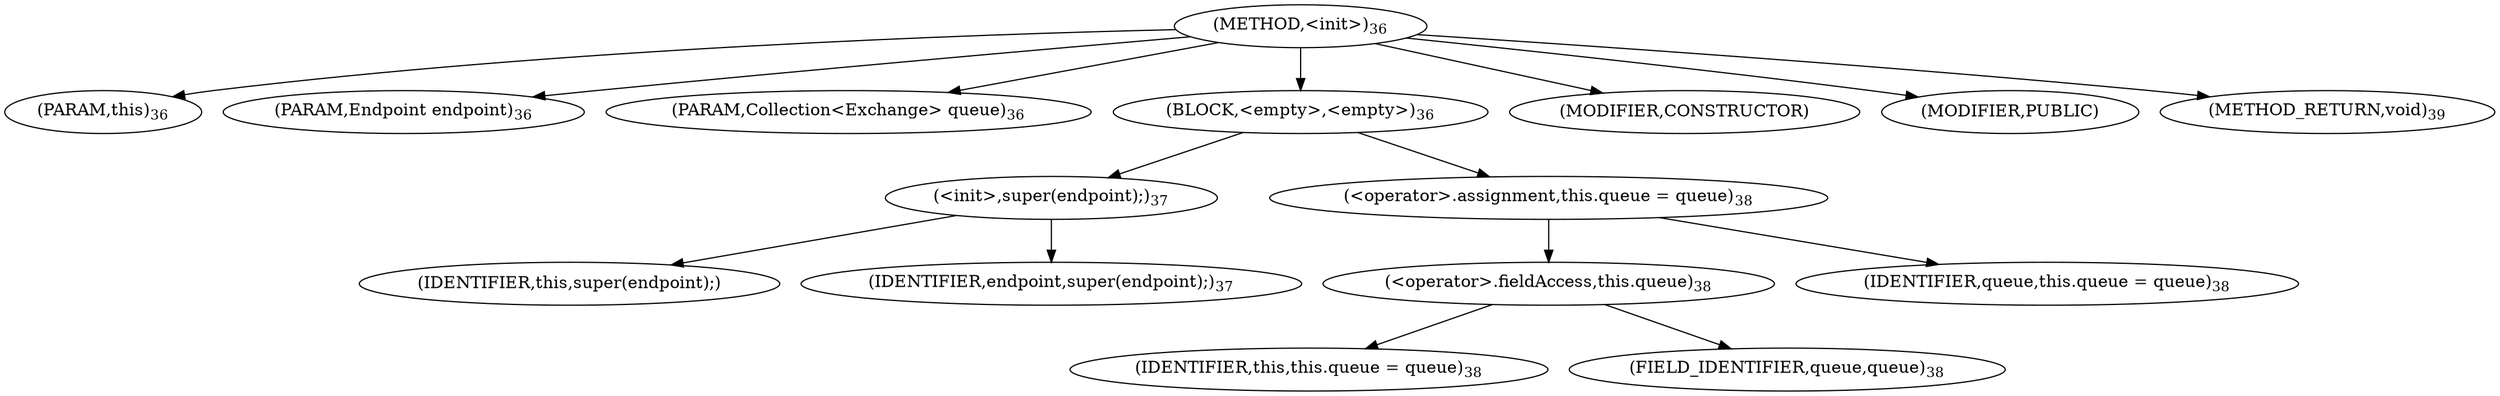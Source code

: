 digraph "&lt;init&gt;" {  
"12" [label = <(METHOD,&lt;init&gt;)<SUB>36</SUB>> ]
"4" [label = <(PARAM,this)<SUB>36</SUB>> ]
"13" [label = <(PARAM,Endpoint endpoint)<SUB>36</SUB>> ]
"14" [label = <(PARAM,Collection&lt;Exchange&gt; queue)<SUB>36</SUB>> ]
"15" [label = <(BLOCK,&lt;empty&gt;,&lt;empty&gt;)<SUB>36</SUB>> ]
"16" [label = <(&lt;init&gt;,super(endpoint);)<SUB>37</SUB>> ]
"3" [label = <(IDENTIFIER,this,super(endpoint);)> ]
"17" [label = <(IDENTIFIER,endpoint,super(endpoint);)<SUB>37</SUB>> ]
"18" [label = <(&lt;operator&gt;.assignment,this.queue = queue)<SUB>38</SUB>> ]
"19" [label = <(&lt;operator&gt;.fieldAccess,this.queue)<SUB>38</SUB>> ]
"5" [label = <(IDENTIFIER,this,this.queue = queue)<SUB>38</SUB>> ]
"20" [label = <(FIELD_IDENTIFIER,queue,queue)<SUB>38</SUB>> ]
"21" [label = <(IDENTIFIER,queue,this.queue = queue)<SUB>38</SUB>> ]
"22" [label = <(MODIFIER,CONSTRUCTOR)> ]
"23" [label = <(MODIFIER,PUBLIC)> ]
"24" [label = <(METHOD_RETURN,void)<SUB>39</SUB>> ]
  "12" -> "4" 
  "12" -> "13" 
  "12" -> "14" 
  "12" -> "15" 
  "12" -> "22" 
  "12" -> "23" 
  "12" -> "24" 
  "15" -> "16" 
  "15" -> "18" 
  "16" -> "3" 
  "16" -> "17" 
  "18" -> "19" 
  "18" -> "21" 
  "19" -> "5" 
  "19" -> "20" 
}
